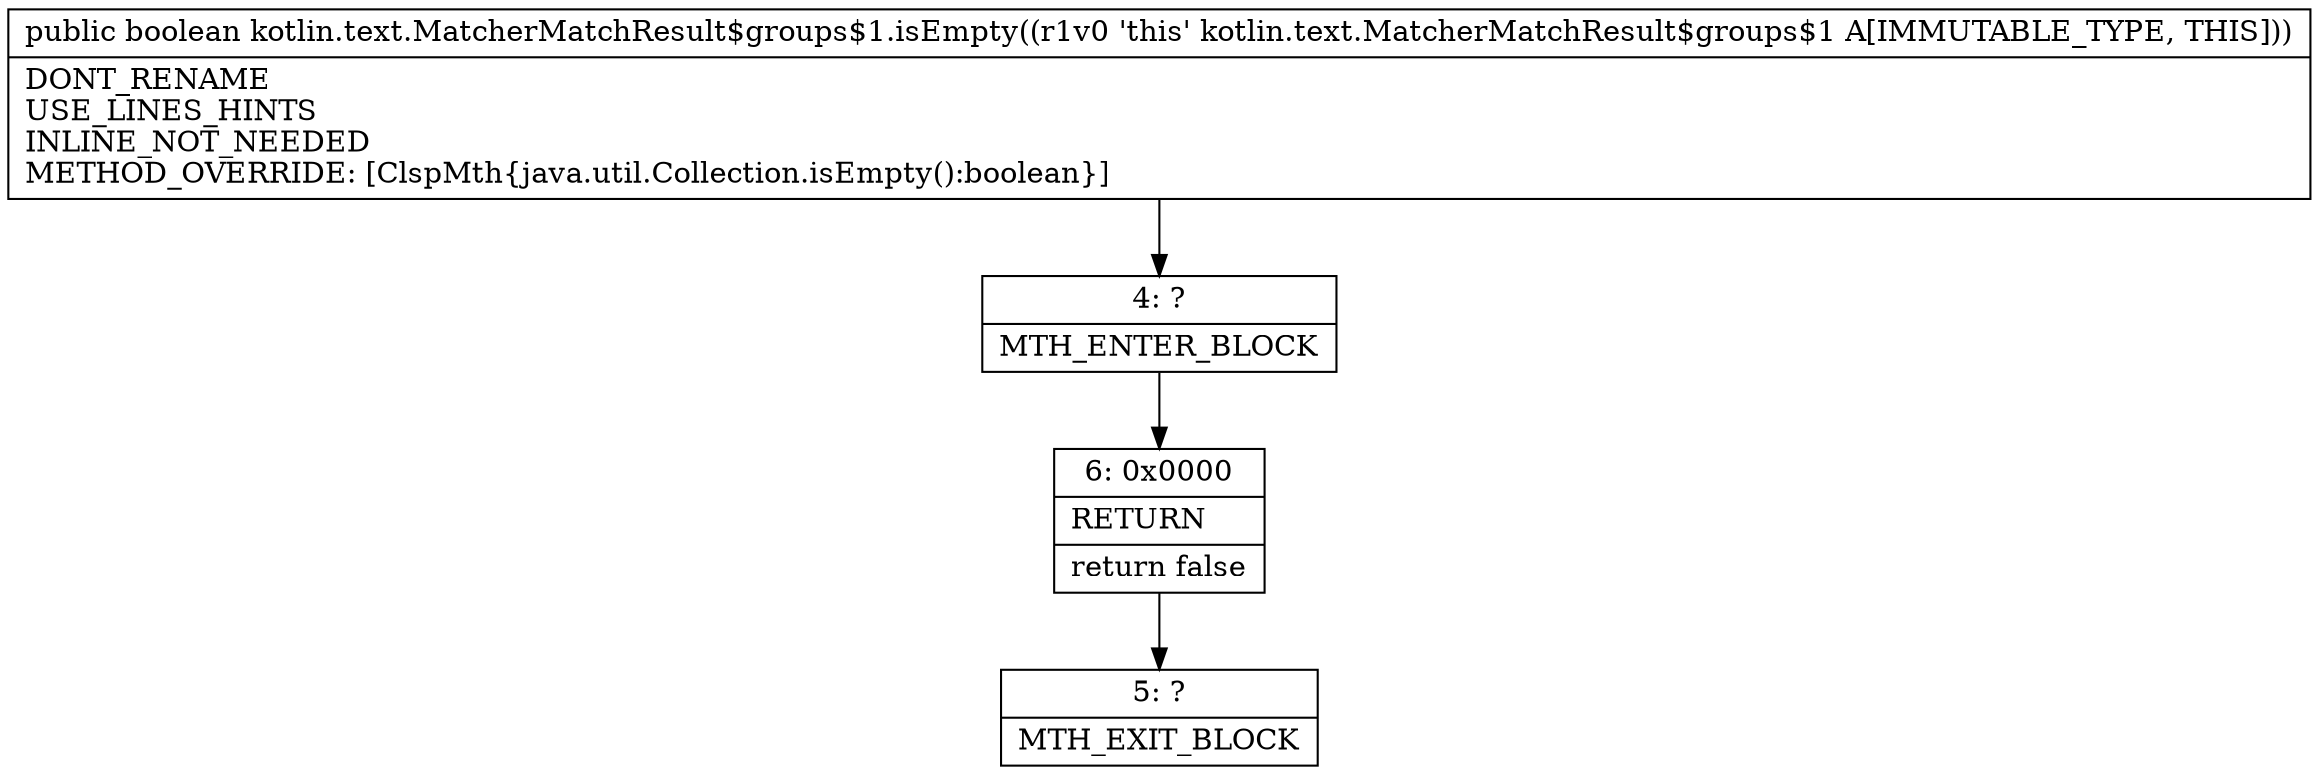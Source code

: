 digraph "CFG forkotlin.text.MatcherMatchResult$groups$1.isEmpty()Z" {
Node_4 [shape=record,label="{4\:\ ?|MTH_ENTER_BLOCK\l}"];
Node_6 [shape=record,label="{6\:\ 0x0000|RETURN\l|return false\l}"];
Node_5 [shape=record,label="{5\:\ ?|MTH_EXIT_BLOCK\l}"];
MethodNode[shape=record,label="{public boolean kotlin.text.MatcherMatchResult$groups$1.isEmpty((r1v0 'this' kotlin.text.MatcherMatchResult$groups$1 A[IMMUTABLE_TYPE, THIS]))  | DONT_RENAME\lUSE_LINES_HINTS\lINLINE_NOT_NEEDED\lMETHOD_OVERRIDE: [ClspMth\{java.util.Collection.isEmpty():boolean\}]\l}"];
MethodNode -> Node_4;Node_4 -> Node_6;
Node_6 -> Node_5;
}

